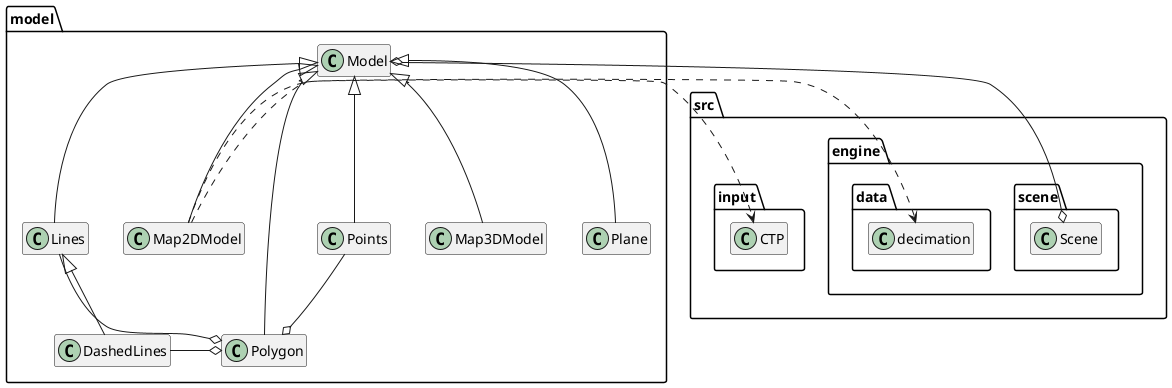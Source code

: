 @startuml

' Template file to use to create the diagrams od the packages.
' Every file must have a sub part called INTERNAL with the internal connections of the package and
' a sub part called EXTERNAL with the external parts.

!startsub INTERNAL

package model {
        class Model
        class Points
        class Map3DModel
        class Map2DModel
        class Lines
        class Polygon
        class DashedLines
        class Plane
    }

Map2DModel -u-|> Model
Map3DModel -u-|> Model
Polygon -u-|> Model
Points -u-|> Model
Lines -u-|> Model
Plane -u-|> Model
DashedLines -u-|> Lines
Points --o Polygon
Lines --o Polygon
DashedLines -r--o Polygon

!endsub

!if (%false())
    !startsub EXTERNAL
        Model o--o Scene
        Map2DModel .> CTP
        Map2DModel .> decimation
    !endsub
!endif

' Code that will affect only the current diagram
' can be messy since will not be imported
hide members
Model o--o src.engine.scene.Scene
Map2DModel .> src.input.CTP
Map2DModel .> src.engine.data.decimation


@enduml